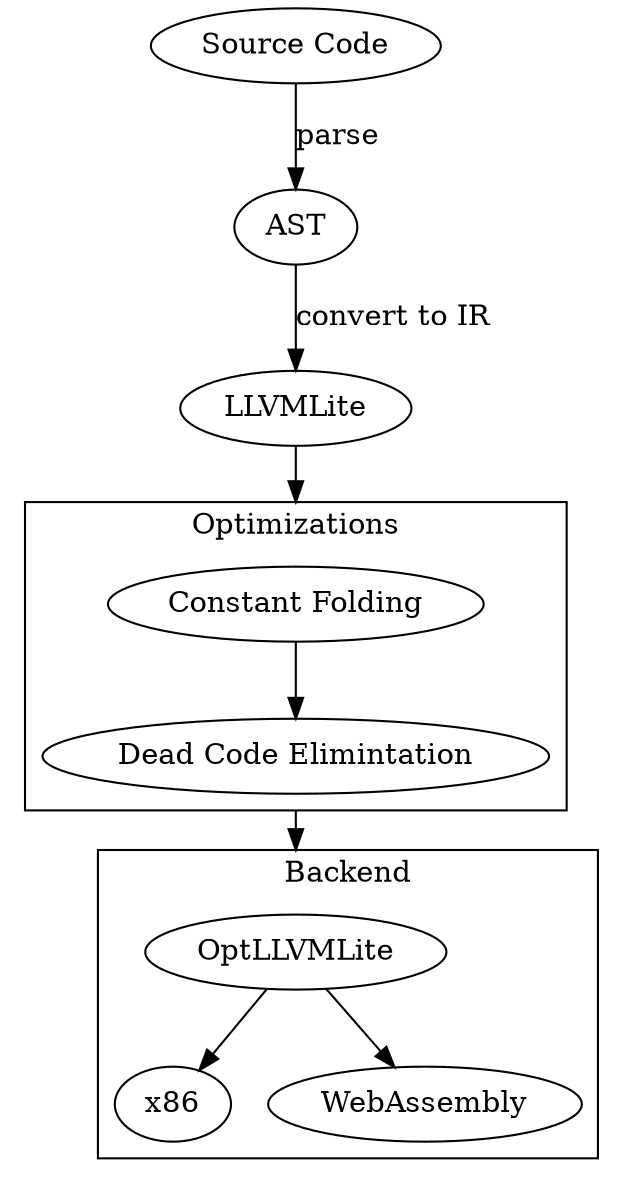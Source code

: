 digraph compiler_phases {
    compound = true

    source [label = "Source Code"]

    subgraph cluster_optimizations {
        label = "Optimizations"
        CF [label="Constant Folding"]
        DCE [label="Dead Code Elimintation"]

        CF -> DCE
    }

    subgraph cluster_backends {
        label = "Backend"

        OptLLVMLite -> { x86 WebAssembly }
    }

    source -> AST [label="parse"]
    AST -> LLVMLite [label="convert to IR"]

    LLVMLite -> CF [lhead=cluster_optimizations]

    DCE -> OptLLVMLite [ltail=cluster_optimizations, lhead=cluster_backends]
}
